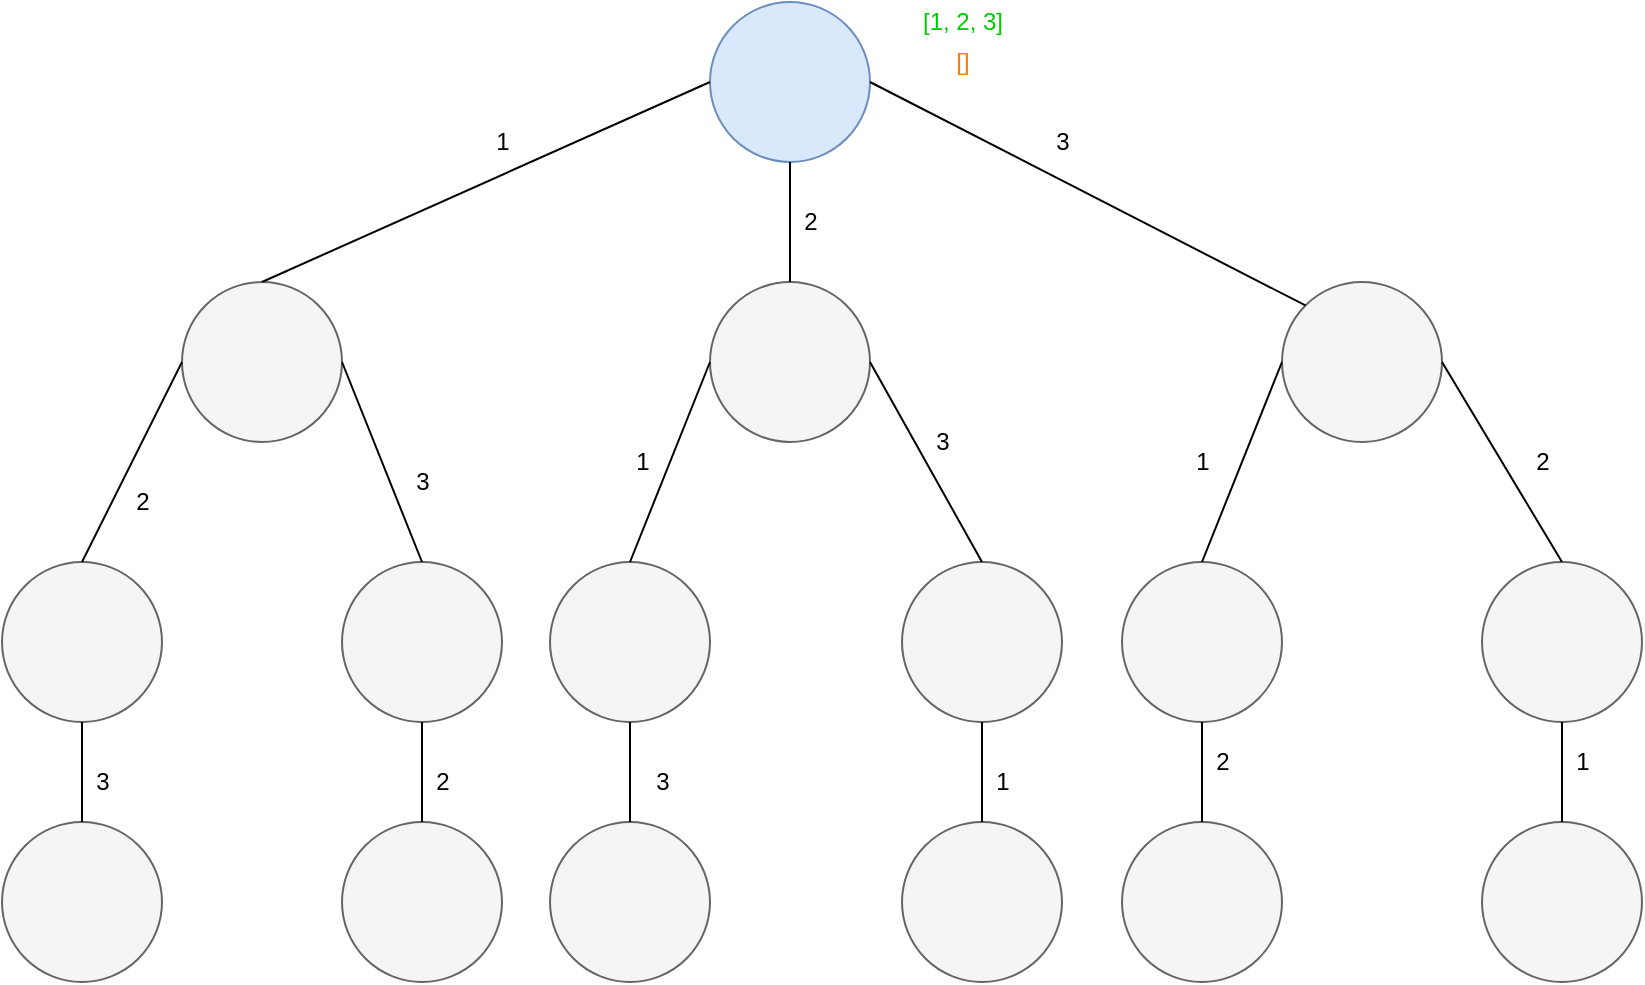 <mxfile version="14.1.8" type="device"><diagram id="F9L1qgeQFA0_r3SSEMT4" name="第 1 页"><mxGraphModel dx="1024" dy="592" grid="1" gridSize="10" guides="1" tooltips="1" connect="1" arrows="1" fold="1" page="1" pageScale="1" pageWidth="827" pageHeight="1169" math="0" shadow="0"><root><mxCell id="0"/><mxCell id="1" parent="0"/><mxCell id="CLRDkQEy1sa1JzeXC8fu-2" value="" style="ellipse;whiteSpace=wrap;html=1;aspect=fixed;fillColor=#dae8fc;strokeColor=#6c8ebf;" vertex="1" parent="1"><mxGeometry x="374" y="120" width="80" height="80" as="geometry"/></mxCell><mxCell id="CLRDkQEy1sa1JzeXC8fu-3" value="" style="ellipse;whiteSpace=wrap;html=1;aspect=fixed;fillColor=#f5f5f5;strokeColor=#666666;fontColor=#333333;" vertex="1" parent="1"><mxGeometry x="110" y="260" width="80" height="80" as="geometry"/></mxCell><mxCell id="CLRDkQEy1sa1JzeXC8fu-4" value="" style="ellipse;whiteSpace=wrap;html=1;aspect=fixed;fillColor=#f5f5f5;strokeColor=#666666;fontColor=#333333;" vertex="1" parent="1"><mxGeometry x="374" y="260" width="80" height="80" as="geometry"/></mxCell><mxCell id="CLRDkQEy1sa1JzeXC8fu-5" value="" style="ellipse;whiteSpace=wrap;html=1;aspect=fixed;fillColor=#f5f5f5;strokeColor=#666666;fontColor=#333333;" vertex="1" parent="1"><mxGeometry x="660" y="260" width="80" height="80" as="geometry"/></mxCell><mxCell id="CLRDkQEy1sa1JzeXC8fu-6" value="" style="ellipse;whiteSpace=wrap;html=1;aspect=fixed;fillColor=#f5f5f5;strokeColor=#666666;fontColor=#333333;" vertex="1" parent="1"><mxGeometry x="20" y="400" width="80" height="80" as="geometry"/></mxCell><mxCell id="CLRDkQEy1sa1JzeXC8fu-7" value="" style="ellipse;whiteSpace=wrap;html=1;aspect=fixed;fillColor=#f5f5f5;strokeColor=#666666;fontColor=#333333;" vertex="1" parent="1"><mxGeometry x="190" y="400" width="80" height="80" as="geometry"/></mxCell><mxCell id="CLRDkQEy1sa1JzeXC8fu-8" value="" style="ellipse;whiteSpace=wrap;html=1;aspect=fixed;fillColor=#f5f5f5;strokeColor=#666666;fontColor=#333333;" vertex="1" parent="1"><mxGeometry x="760" y="400" width="80" height="80" as="geometry"/></mxCell><mxCell id="CLRDkQEy1sa1JzeXC8fu-9" value="" style="ellipse;whiteSpace=wrap;html=1;aspect=fixed;fillColor=#f5f5f5;strokeColor=#666666;fontColor=#333333;" vertex="1" parent="1"><mxGeometry x="470" y="400" width="80" height="80" as="geometry"/></mxCell><mxCell id="CLRDkQEy1sa1JzeXC8fu-10" value="" style="ellipse;whiteSpace=wrap;html=1;aspect=fixed;fillColor=#f5f5f5;strokeColor=#666666;fontColor=#333333;" vertex="1" parent="1"><mxGeometry x="294" y="400" width="80" height="80" as="geometry"/></mxCell><mxCell id="CLRDkQEy1sa1JzeXC8fu-11" value="" style="ellipse;whiteSpace=wrap;html=1;aspect=fixed;fillColor=#f5f5f5;strokeColor=#666666;fontColor=#333333;" vertex="1" parent="1"><mxGeometry x="580" y="400" width="80" height="80" as="geometry"/></mxCell><mxCell id="CLRDkQEy1sa1JzeXC8fu-14" value="" style="endArrow=none;html=1;exitX=0.5;exitY=0;exitDx=0;exitDy=0;" edge="1" parent="1" source="CLRDkQEy1sa1JzeXC8fu-3"><mxGeometry width="50" height="50" relative="1" as="geometry"><mxPoint x="324" y="210" as="sourcePoint"/><mxPoint x="374" y="160" as="targetPoint"/><Array as="points"/></mxGeometry></mxCell><mxCell id="CLRDkQEy1sa1JzeXC8fu-16" value="" style="endArrow=none;html=1;exitX=0.5;exitY=0;exitDx=0;exitDy=0;" edge="1" parent="1" source="CLRDkQEy1sa1JzeXC8fu-4"><mxGeometry width="50" height="50" relative="1" as="geometry"><mxPoint x="364" y="250" as="sourcePoint"/><mxPoint x="414" y="200" as="targetPoint"/></mxGeometry></mxCell><mxCell id="CLRDkQEy1sa1JzeXC8fu-17" value="" style="endArrow=none;html=1;entryX=0;entryY=0;entryDx=0;entryDy=0;" edge="1" parent="1" target="CLRDkQEy1sa1JzeXC8fu-5"><mxGeometry width="50" height="50" relative="1" as="geometry"><mxPoint x="454" y="160" as="sourcePoint"/><mxPoint x="504" y="110" as="targetPoint"/></mxGeometry></mxCell><mxCell id="CLRDkQEy1sa1JzeXC8fu-18" value="" style="endArrow=none;html=1;exitX=0.5;exitY=0;exitDx=0;exitDy=0;" edge="1" parent="1" source="CLRDkQEy1sa1JzeXC8fu-6"><mxGeometry width="50" height="50" relative="1" as="geometry"><mxPoint x="60" y="350" as="sourcePoint"/><mxPoint x="110" y="300" as="targetPoint"/></mxGeometry></mxCell><mxCell id="CLRDkQEy1sa1JzeXC8fu-19" value="" style="endArrow=none;html=1;entryX=0.5;entryY=0;entryDx=0;entryDy=0;" edge="1" parent="1" target="CLRDkQEy1sa1JzeXC8fu-7"><mxGeometry width="50" height="50" relative="1" as="geometry"><mxPoint x="190" y="300" as="sourcePoint"/><mxPoint x="240" y="250" as="targetPoint"/></mxGeometry></mxCell><mxCell id="CLRDkQEy1sa1JzeXC8fu-20" value="" style="ellipse;whiteSpace=wrap;html=1;aspect=fixed;fillColor=#f5f5f5;strokeColor=#666666;fontColor=#333333;" vertex="1" parent="1"><mxGeometry x="20" y="530" width="80" height="80" as="geometry"/></mxCell><mxCell id="CLRDkQEy1sa1JzeXC8fu-21" value="" style="ellipse;whiteSpace=wrap;html=1;aspect=fixed;fillColor=#f5f5f5;strokeColor=#666666;fontColor=#333333;" vertex="1" parent="1"><mxGeometry x="190" y="530" width="80" height="80" as="geometry"/></mxCell><mxCell id="CLRDkQEy1sa1JzeXC8fu-22" value="" style="ellipse;whiteSpace=wrap;html=1;aspect=fixed;fillColor=#f5f5f5;strokeColor=#666666;fontColor=#333333;" vertex="1" parent="1"><mxGeometry x="294" y="530" width="80" height="80" as="geometry"/></mxCell><mxCell id="CLRDkQEy1sa1JzeXC8fu-23" value="" style="ellipse;whiteSpace=wrap;html=1;aspect=fixed;fillColor=#f5f5f5;strokeColor=#666666;fontColor=#333333;" vertex="1" parent="1"><mxGeometry x="470" y="530" width="80" height="80" as="geometry"/></mxCell><mxCell id="CLRDkQEy1sa1JzeXC8fu-24" value="" style="ellipse;whiteSpace=wrap;html=1;aspect=fixed;fillColor=#f5f5f5;strokeColor=#666666;fontColor=#333333;" vertex="1" parent="1"><mxGeometry x="580" y="530" width="80" height="80" as="geometry"/></mxCell><mxCell id="CLRDkQEy1sa1JzeXC8fu-25" value="" style="ellipse;whiteSpace=wrap;html=1;aspect=fixed;fillColor=#f5f5f5;strokeColor=#666666;fontColor=#333333;" vertex="1" parent="1"><mxGeometry x="760" y="530" width="80" height="80" as="geometry"/></mxCell><mxCell id="CLRDkQEy1sa1JzeXC8fu-26" value="" style="endArrow=none;html=1;exitX=0.5;exitY=0;exitDx=0;exitDy=0;" edge="1" parent="1" source="CLRDkQEy1sa1JzeXC8fu-10"><mxGeometry width="50" height="50" relative="1" as="geometry"><mxPoint x="324" y="350" as="sourcePoint"/><mxPoint x="374" y="300" as="targetPoint"/></mxGeometry></mxCell><mxCell id="CLRDkQEy1sa1JzeXC8fu-27" value="" style="endArrow=none;html=1;entryX=0.5;entryY=0;entryDx=0;entryDy=0;" edge="1" parent="1" target="CLRDkQEy1sa1JzeXC8fu-9"><mxGeometry width="50" height="50" relative="1" as="geometry"><mxPoint x="454" y="300" as="sourcePoint"/><mxPoint x="504" y="250" as="targetPoint"/></mxGeometry></mxCell><mxCell id="CLRDkQEy1sa1JzeXC8fu-28" value="" style="endArrow=none;html=1;exitX=0.5;exitY=0;exitDx=0;exitDy=0;" edge="1" parent="1" source="CLRDkQEy1sa1JzeXC8fu-11"><mxGeometry width="50" height="50" relative="1" as="geometry"><mxPoint x="610" y="350" as="sourcePoint"/><mxPoint x="660" y="300" as="targetPoint"/></mxGeometry></mxCell><mxCell id="CLRDkQEy1sa1JzeXC8fu-29" value="" style="endArrow=none;html=1;entryX=0.5;entryY=0;entryDx=0;entryDy=0;" edge="1" parent="1" target="CLRDkQEy1sa1JzeXC8fu-8"><mxGeometry width="50" height="50" relative="1" as="geometry"><mxPoint x="740" y="300" as="sourcePoint"/><mxPoint x="790" y="250" as="targetPoint"/></mxGeometry></mxCell><mxCell id="CLRDkQEy1sa1JzeXC8fu-30" value="" style="endArrow=none;html=1;entryX=0.5;entryY=1;entryDx=0;entryDy=0;exitX=0.5;exitY=0;exitDx=0;exitDy=0;" edge="1" parent="1" source="CLRDkQEy1sa1JzeXC8fu-20" target="CLRDkQEy1sa1JzeXC8fu-6"><mxGeometry width="50" height="50" relative="1" as="geometry"><mxPoint x="390" y="430" as="sourcePoint"/><mxPoint x="440" y="380" as="targetPoint"/></mxGeometry></mxCell><mxCell id="CLRDkQEy1sa1JzeXC8fu-31" value="" style="endArrow=none;html=1;exitX=0.5;exitY=0;exitDx=0;exitDy=0;" edge="1" parent="1" source="CLRDkQEy1sa1JzeXC8fu-21"><mxGeometry width="50" height="50" relative="1" as="geometry"><mxPoint x="180" y="530" as="sourcePoint"/><mxPoint x="230" y="480" as="targetPoint"/></mxGeometry></mxCell><mxCell id="CLRDkQEy1sa1JzeXC8fu-32" value="" style="endArrow=none;html=1;exitX=0.5;exitY=1;exitDx=0;exitDy=0;entryX=0.5;entryY=0;entryDx=0;entryDy=0;" edge="1" parent="1" source="CLRDkQEy1sa1JzeXC8fu-10" target="CLRDkQEy1sa1JzeXC8fu-22"><mxGeometry width="50" height="50" relative="1" as="geometry"><mxPoint x="390" y="430" as="sourcePoint"/><mxPoint x="440" y="380" as="targetPoint"/></mxGeometry></mxCell><mxCell id="CLRDkQEy1sa1JzeXC8fu-33" value="" style="endArrow=none;html=1;entryX=0.5;entryY=1;entryDx=0;entryDy=0;exitX=0.5;exitY=0;exitDx=0;exitDy=0;" edge="1" parent="1" source="CLRDkQEy1sa1JzeXC8fu-23" target="CLRDkQEy1sa1JzeXC8fu-9"><mxGeometry width="50" height="50" relative="1" as="geometry"><mxPoint x="390" y="430" as="sourcePoint"/><mxPoint x="440" y="380" as="targetPoint"/></mxGeometry></mxCell><mxCell id="CLRDkQEy1sa1JzeXC8fu-34" value="" style="endArrow=none;html=1;entryX=0.5;entryY=1;entryDx=0;entryDy=0;exitX=0.5;exitY=0;exitDx=0;exitDy=0;" edge="1" parent="1" source="CLRDkQEy1sa1JzeXC8fu-24" target="CLRDkQEy1sa1JzeXC8fu-11"><mxGeometry width="50" height="50" relative="1" as="geometry"><mxPoint x="390" y="430" as="sourcePoint"/><mxPoint x="440" y="380" as="targetPoint"/></mxGeometry></mxCell><mxCell id="CLRDkQEy1sa1JzeXC8fu-35" value="" style="endArrow=none;html=1;entryX=0.5;entryY=1;entryDx=0;entryDy=0;" edge="1" parent="1" source="CLRDkQEy1sa1JzeXC8fu-25" target="CLRDkQEy1sa1JzeXC8fu-8"><mxGeometry width="50" height="50" relative="1" as="geometry"><mxPoint x="390" y="430" as="sourcePoint"/><mxPoint x="440" y="380" as="targetPoint"/></mxGeometry></mxCell><mxCell id="CLRDkQEy1sa1JzeXC8fu-36" value="&lt;font color=&quot;#00cc00&quot;&gt;[1, 2, 3]&lt;/font&gt;" style="text;html=1;align=center;verticalAlign=middle;resizable=0;points=[];autosize=1;" vertex="1" parent="1"><mxGeometry x="470" y="120" width="60" height="20" as="geometry"/></mxCell><mxCell id="CLRDkQEy1sa1JzeXC8fu-37" value="&lt;font color=&quot;#ff8000&quot;&gt;[]&lt;/font&gt;" style="text;html=1;align=center;verticalAlign=middle;resizable=0;points=[];autosize=1;" vertex="1" parent="1"><mxGeometry x="490" y="140" width="20" height="20" as="geometry"/></mxCell><mxCell id="CLRDkQEy1sa1JzeXC8fu-39" value="1" style="text;html=1;align=center;verticalAlign=middle;resizable=0;points=[];autosize=1;" vertex="1" parent="1"><mxGeometry x="260" y="180" width="20" height="20" as="geometry"/></mxCell><mxCell id="CLRDkQEy1sa1JzeXC8fu-40" value="2" style="text;html=1;align=center;verticalAlign=middle;resizable=0;points=[];autosize=1;" vertex="1" parent="1"><mxGeometry x="414" y="220" width="20" height="20" as="geometry"/></mxCell><mxCell id="CLRDkQEy1sa1JzeXC8fu-41" value="3" style="text;html=1;align=center;verticalAlign=middle;resizable=0;points=[];autosize=1;" vertex="1" parent="1"><mxGeometry x="540" y="180" width="20" height="20" as="geometry"/></mxCell><mxCell id="CLRDkQEy1sa1JzeXC8fu-42" value="2" style="text;html=1;align=center;verticalAlign=middle;resizable=0;points=[];autosize=1;" vertex="1" parent="1"><mxGeometry x="80" y="360" width="20" height="20" as="geometry"/></mxCell><mxCell id="CLRDkQEy1sa1JzeXC8fu-43" value="3" style="text;html=1;align=center;verticalAlign=middle;resizable=0;points=[];autosize=1;" vertex="1" parent="1"><mxGeometry x="220" y="350" width="20" height="20" as="geometry"/></mxCell><mxCell id="CLRDkQEy1sa1JzeXC8fu-44" value="3" style="text;html=1;align=center;verticalAlign=middle;resizable=0;points=[];autosize=1;" vertex="1" parent="1"><mxGeometry x="60" y="500" width="20" height="20" as="geometry"/></mxCell><mxCell id="CLRDkQEy1sa1JzeXC8fu-45" value="2" style="text;html=1;align=center;verticalAlign=middle;resizable=0;points=[];autosize=1;" vertex="1" parent="1"><mxGeometry x="230" y="500" width="20" height="20" as="geometry"/></mxCell><mxCell id="CLRDkQEy1sa1JzeXC8fu-46" value="1" style="text;html=1;align=center;verticalAlign=middle;resizable=0;points=[];autosize=1;" vertex="1" parent="1"><mxGeometry x="330" y="340" width="20" height="20" as="geometry"/></mxCell><mxCell id="CLRDkQEy1sa1JzeXC8fu-47" value="3" style="text;html=1;align=center;verticalAlign=middle;resizable=0;points=[];autosize=1;" vertex="1" parent="1"><mxGeometry x="480" y="330" width="20" height="20" as="geometry"/></mxCell><mxCell id="CLRDkQEy1sa1JzeXC8fu-48" value="3" style="text;html=1;align=center;verticalAlign=middle;resizable=0;points=[];autosize=1;" vertex="1" parent="1"><mxGeometry x="340" y="500" width="20" height="20" as="geometry"/></mxCell><mxCell id="CLRDkQEy1sa1JzeXC8fu-49" value="1" style="text;html=1;align=center;verticalAlign=middle;resizable=0;points=[];autosize=1;" vertex="1" parent="1"><mxGeometry x="510" y="500" width="20" height="20" as="geometry"/></mxCell><mxCell id="CLRDkQEy1sa1JzeXC8fu-50" value="1" style="text;html=1;align=center;verticalAlign=middle;resizable=0;points=[];autosize=1;" vertex="1" parent="1"><mxGeometry x="610" y="340" width="20" height="20" as="geometry"/></mxCell><mxCell id="CLRDkQEy1sa1JzeXC8fu-51" value="2" style="text;html=1;align=center;verticalAlign=middle;resizable=0;points=[];autosize=1;" vertex="1" parent="1"><mxGeometry x="780" y="340" width="20" height="20" as="geometry"/></mxCell><mxCell id="CLRDkQEy1sa1JzeXC8fu-52" value="2" style="text;html=1;align=center;verticalAlign=middle;resizable=0;points=[];autosize=1;" vertex="1" parent="1"><mxGeometry x="620" y="490" width="20" height="20" as="geometry"/></mxCell><mxCell id="CLRDkQEy1sa1JzeXC8fu-53" value="1" style="text;html=1;align=center;verticalAlign=middle;resizable=0;points=[];autosize=1;" vertex="1" parent="1"><mxGeometry x="800" y="490" width="20" height="20" as="geometry"/></mxCell></root></mxGraphModel></diagram></mxfile>